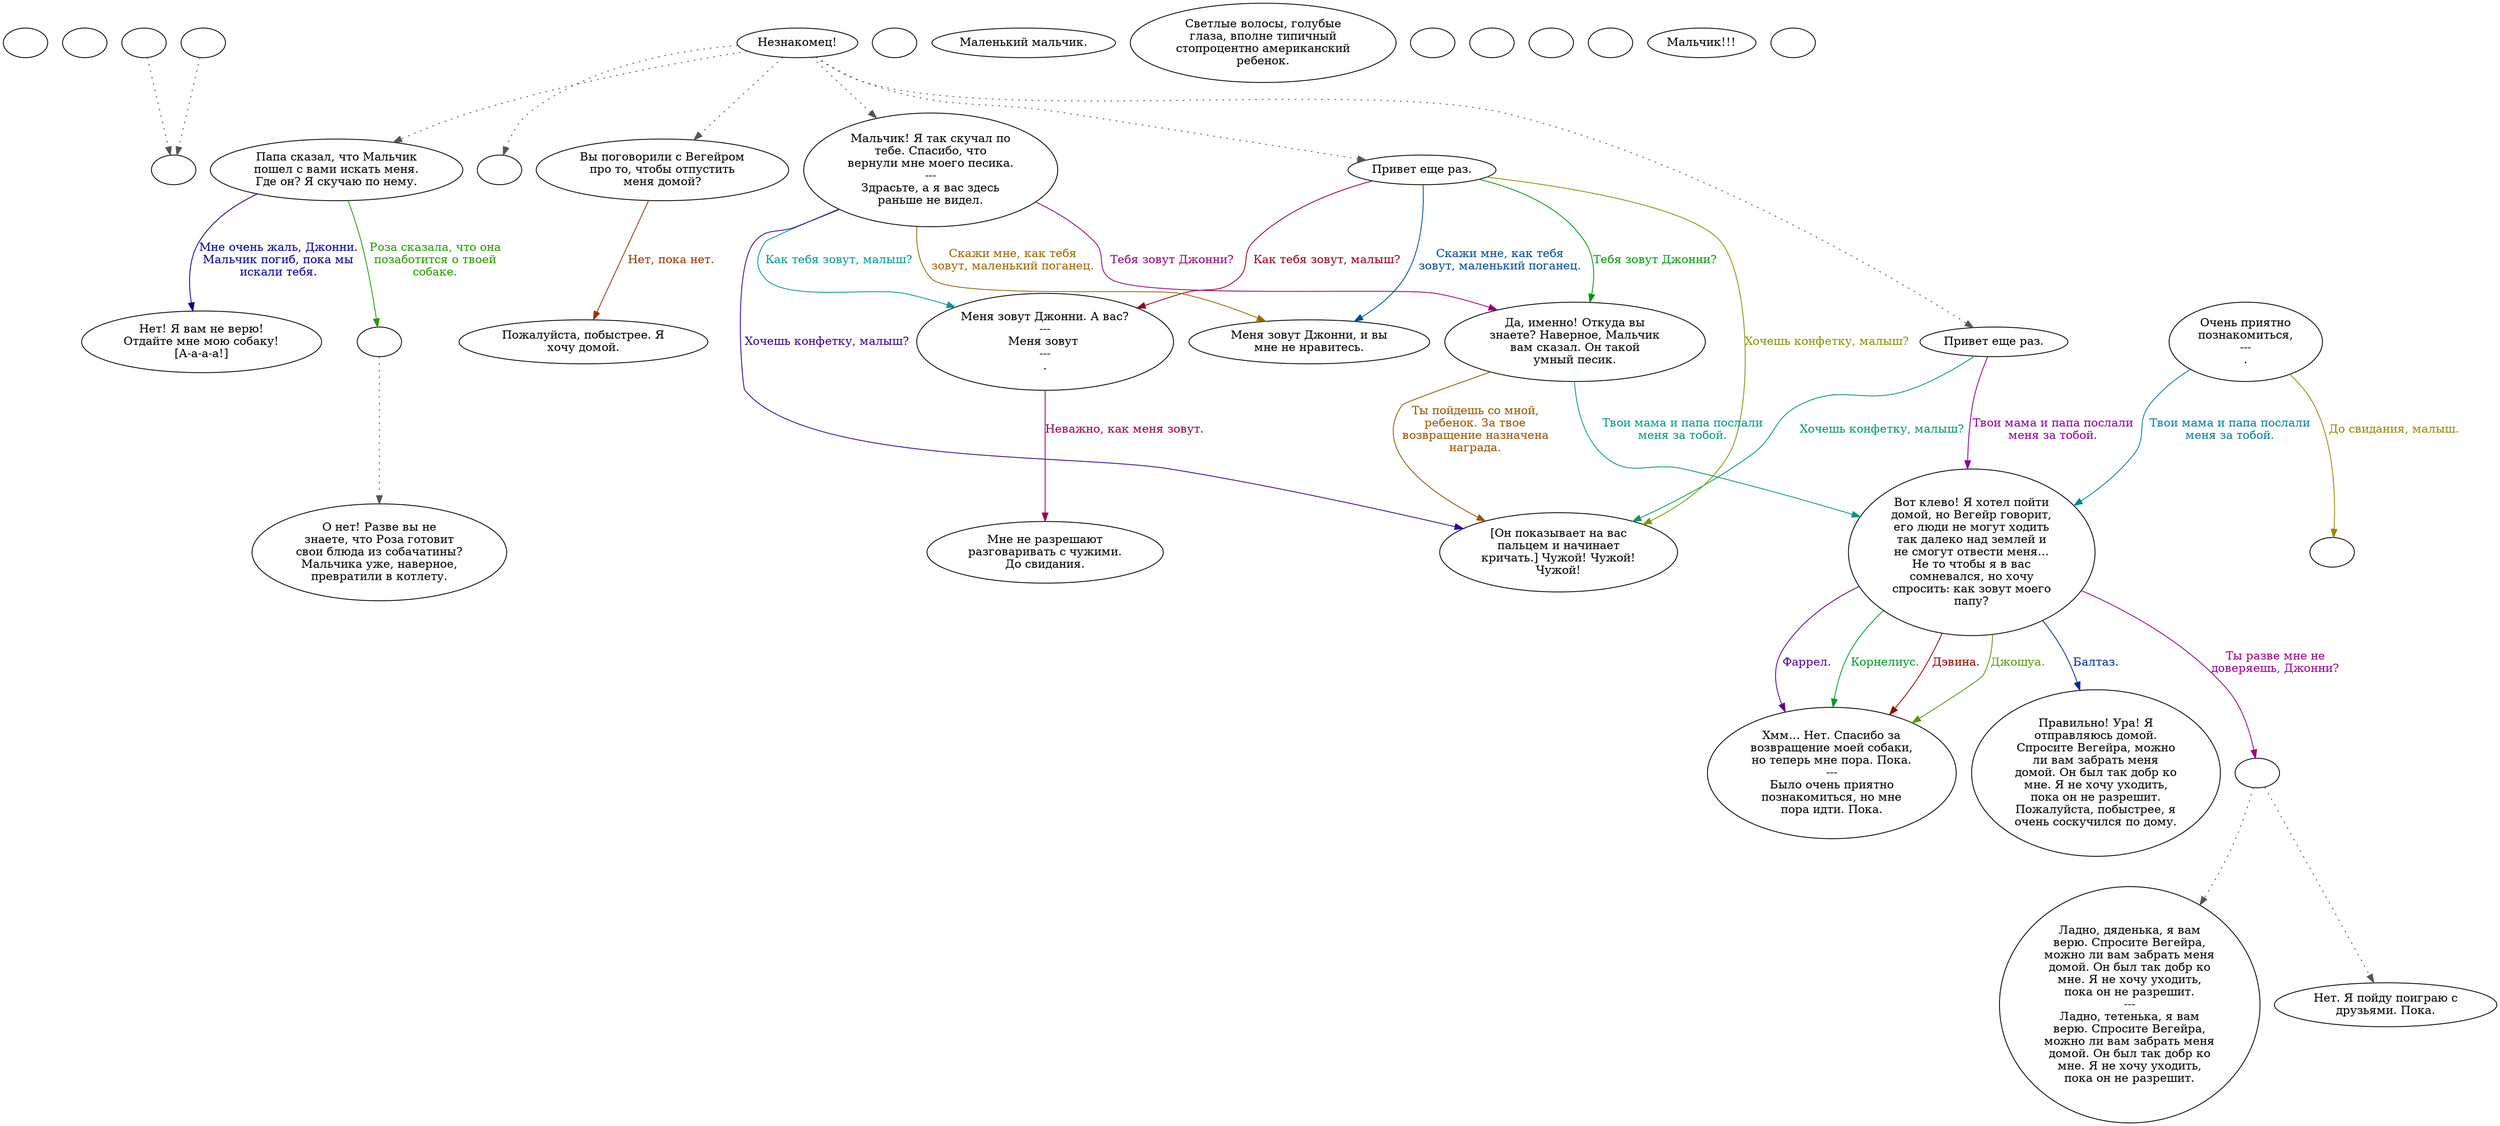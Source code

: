 digraph mcJonny {
  "start" [style=filled       fillcolor="#FFFFFF"       color="#000000"]
  "start" [label=""]
  "critter_p_proc" [style=filled       fillcolor="#FFFFFF"       color="#000000"]
  "critter_p_proc" [label=""]
  "pickup_p_proc" [style=filled       fillcolor="#FFFFFF"       color="#000000"]
  "pickup_p_proc" -> "Node998" [style=dotted color="#555555"]
  "pickup_p_proc" [label=""]
  "talk_p_proc" [style=filled       fillcolor="#FFFFFF"       color="#000000"]
  "talk_p_proc" -> "Node004" [style=dotted color="#555555"]
  "talk_p_proc" -> "Node025" [style=dotted color="#555555"]
  "talk_p_proc" -> "Node003" [style=dotted color="#555555"]
  "talk_p_proc" -> "Node002" [style=dotted color="#555555"]
  "talk_p_proc" -> "Node001" [style=dotted color="#555555"]
  "talk_p_proc" -> "Node000" [style=dotted color="#555555"]
  "talk_p_proc" [label="Незнакомец!"]
  "destroy_p_proc" [style=filled       fillcolor="#FFFFFF"       color="#000000"]
  "destroy_p_proc" [label=""]
  "look_at_p_proc" [style=filled       fillcolor="#FFFFFF"       color="#000000"]
  "look_at_p_proc" [label="Маленький мальчик."]
  "description_p_proc" [style=filled       fillcolor="#FFFFFF"       color="#000000"]
  "description_p_proc" [label="Светлые волосы, голубые\nглаза, вполне типичный\nстопроцентно американский\nребенок."]
  "use_skill_on_p_proc" [style=filled       fillcolor="#FFFFFF"       color="#000000"]
  "use_skill_on_p_proc" [label=""]
  "damage_p_proc" [style=filled       fillcolor="#FFFFFF"       color="#000000"]
  "damage_p_proc" -> "Node998" [style=dotted color="#555555"]
  "damage_p_proc" [label=""]
  "map_enter_p_proc" [style=filled       fillcolor="#FFFFFF"       color="#000000"]
  "map_enter_p_proc" [label=""]
  "map_update_p_proc" [style=filled       fillcolor="#FFFFFF"       color="#000000"]
  "map_update_p_proc" [label=""]
  "push_p_proc" [style=filled       fillcolor="#FFFFFF"       color="#000000"]
  "push_p_proc" [label=""]
  "Node000" [style=filled       fillcolor="#FFFFFF"       color="#000000"]
  "Node000" [label="Мальчик! Я так скучал по\nтебе. Спасибо, что\nвернули мне моего песика.\n---\nЗдрасьте, а я вас здесь\nраньше не видел."]
  "Node000" -> "Node020" [label="Тебя зовут Джонни?" color="#990072" fontcolor="#990072"]
  "Node000" -> "Node010" [label="Как тебя зовут, малыш?" color="#009993" fontcolor="#009993"]
  "Node000" -> "Node011" [label="Скажи мне, как тебя\nзовут, маленький поганец." color="#996700" fontcolor="#996700"]
  "Node000" -> "Node012" [label="Хочешь конфетку, малыш?" color="#3A0099" fontcolor="#3A0099"]
  "Node001" [style=filled       fillcolor="#FFFFFF"       color="#000000"]
  "Node001" [label="Привет еще раз."]
  "Node001" -> "Node020" [label="Тебя зовут Джонни?" color="#00990D" fontcolor="#00990D"]
  "Node001" -> "Node010" [label="Как тебя зовут, малыш?" color="#99001F" fontcolor="#99001F"]
  "Node001" -> "Node011" [label="Скажи мне, как тебя\nзовут, маленький поганец." color="#004C99" fontcolor="#004C99"]
  "Node001" -> "Node012" [label="Хочешь конфетку, малыш?" color="#799900" fontcolor="#799900"]
  "Node002" [style=filled       fillcolor="#FFFFFF"       color="#000000"]
  "Node002" [label="Привет еще раз."]
  "Node002" -> "Node014" [label="Твои мама и папа послали\nменя за тобой." color="#8D0099" fontcolor="#8D0099"]
  "Node002" -> "Node012" [label="Хочешь конфетку, малыш?" color="#009960" fontcolor="#009960"]
  "Node003" [style=filled       fillcolor="#FFFFFF"       color="#000000"]
  "Node003" [label="Вы поговорили с Вегейром\nпро то, чтобы отпустить\nменя домой?"]
  "Node003" -> "Node022" [label="Нет, пока нет." color="#993400" fontcolor="#993400"]
  "Node004" [style=filled       fillcolor="#FFFFFF"       color="#000000"]
  "Node004" [label="Папа сказал, что Мальчик\nпошел с вами искать меня.\nГде он? Я скучаю по нему."]
  "Node004" -> "Node023" [label="Мне очень жаль, Джонни.\nМальчик погиб, пока мы\nискали тебя." color="#070099" fontcolor="#070099"]
  "Node004" -> "Node996" [label="Роза сказала, что она\nпозаботится о твоей\nсобаке." color="#269900" fontcolor="#269900"]
  "Node010" [style=filled       fillcolor="#FFFFFF"       color="#000000"]
  "Node010" [label="Меня зовут Джонни. А вас?\n---\nМеня зовут \n---\n."]
  "Node010" -> "Node019" [label="Неважно, как меня зовут." color="#990052" fontcolor="#990052"]
  "Node011" [style=filled       fillcolor="#FFFFFF"       color="#000000"]
  "Node011" [label="Меня зовут Джонни, и вы\nмне не нравитесь."]
  "Node012" [style=filled       fillcolor="#FFFFFF"       color="#000000"]
  "Node012" [label="[Он показывает на вас\nпальцем и начинает\nкричать.] Чужой! Чужой!\nЧужой!"]
  "Node013" [style=filled       fillcolor="#FFFFFF"       color="#000000"]
  "Node013" [label="Очень приятно\nпознакомиться,\n---\n."]
  "Node013" -> "Node014" [label="Твои мама и папа послали\nменя за тобой." color="#007F99" fontcolor="#007F99"]
  "Node013" -> "Node999" [label="До свидания, малыш." color="#998600" fontcolor="#998600"]
  "Node014" [style=filled       fillcolor="#FFFFFF"       color="#000000"]
  "Node014" [label="Вот клево! Я хотел пойти\nдомой, но Вегейр говорит,\nего люди не могут ходить\nтак далеко над землей и\nне смогут отвести меня...\nНе то чтобы я в вас\nсомневался, но хочу\nспросить: как зовут моего\nпапу?"]
  "Node014" -> "Node015" [label="Фаррел." color="#5A0099" fontcolor="#5A0099"]
  "Node014" -> "Node015" [label="Корнелиус." color="#00992D" fontcolor="#00992D"]
  "Node014" -> "Node015" [label="Дэвина." color="#990000" fontcolor="#990000"]
  "Node014" -> "Node016" [label="Балтаз." color="#002C99" fontcolor="#002C99"]
  "Node014" -> "Node015" [label="Джошуа." color="#599900" fontcolor="#599900"]
  "Node014" -> "Node995" [label="Ты разве мне не\nдоверяешь, Джонни?" color="#990086" fontcolor="#990086"]
  "Node015" [style=filled       fillcolor="#FFFFFF"       color="#000000"]
  "Node015" [label="Хмм... Нет. Спасибо за\nвозвращение моей собаки,\nно теперь мне пора. Пока.\n---\nБыло очень приятно\nпознакомиться, но мне\nпора идти. Пока."]
  "Node016" [style=filled       fillcolor="#FFFFFF"       color="#000000"]
  "Node016" [label="Правильно! Ура! Я\nотправляюсь домой.\nСпросите Вегейра, можно\nли вам забрать меня\nдомой. Он был так добр ко\nмне. Я не хочу уходить,\nпока он не разрешит.\nПожалуйста, побыстрее, я\nочень соскучился по дому."]
  "Node017" [style=filled       fillcolor="#FFFFFF"       color="#000000"]
  "Node017" [label="Ладно, дяденька, я вам\nверю. Спросите Вегейра,\nможно ли вам забрать меня\nдомой. Он был так добр ко\nмне. Я не хочу уходить,\nпока он не разрешит.\n---\nЛадно, тетенька, я вам\nверю. Спросите Вегейра,\nможно ли вам забрать меня\nдомой. Он был так добр ко\nмне. Я не хочу уходить,\nпока он не разрешит."]
  "Node018" [style=filled       fillcolor="#FFFFFF"       color="#000000"]
  "Node018" [label="Нет. Я пойду поиграю с\nдрузьями. Пока."]
  "Node019" [style=filled       fillcolor="#FFFFFF"       color="#000000"]
  "Node019" [label="Мне не разрешают\nразговаривать с чужими.\nДо свидания."]
  "Node020" [style=filled       fillcolor="#FFFFFF"       color="#000000"]
  "Node020" [label="Да, именно! Откуда вы\nзнаете? Наверное, Мальчик\nвам сказал. Он такой\nумный песик."]
  "Node020" -> "Node014" [label="Твои мама и папа послали\nменя за тобой." color="#009980" fontcolor="#009980"]
  "Node020" -> "Node012" [label="Ты пойдешь со мной,\nребенок. За твое\nвозвращение назначена\nнаграда." color="#995300" fontcolor="#995300"]
  "Node022" [style=filled       fillcolor="#FFFFFF"       color="#000000"]
  "Node022" [label="Пожалуйста, побыстрее. Я\nхочу домой."]
  "Node023" [style=filled       fillcolor="#FFFFFF"       color="#000000"]
  "Node023" [label="Нет! Я вам не верю!\nОтдайте мне мою собаку!\n[А-а-а-а!]"]
  "Node024" [style=filled       fillcolor="#FFFFFF"       color="#000000"]
  "Node024" [label="О нет! Разве вы не\nзнаете, что Роза готовит\nсвои блюда из собачатины?\nМальчика уже, наверное,\nпревратили в котлету."]
  "Node025" [style=filled       fillcolor="#FFFFFF"       color="#000000"]
  "Node025" [label=""]
  "Node999" [style=filled       fillcolor="#FFFFFF"       color="#000000"]
  "Node999" [label=""]
  "Node998" [style=filled       fillcolor="#FFFFFF"       color="#000000"]
  "Node998" [label=""]
  "Node996" [style=filled       fillcolor="#FFFFFF"       color="#000000"]
  "Node996" -> "Node024" [style=dotted color="#555555"]
  "Node996" [label=""]
  "Node995" [style=filled       fillcolor="#FFFFFF"       color="#000000"]
  "Node995" -> "Node017" [style=dotted color="#555555"]
  "Node995" -> "Node018" [style=dotted color="#555555"]
  "Node995" [label=""]
  "timed_event_p_proc" [style=filled       fillcolor="#FFFFFF"       color="#000000"]
  "timed_event_p_proc" [label="Мальчик!!!"]
  "map_exit_p_proc" [style=filled       fillcolor="#FFFFFF"       color="#000000"]
  "map_exit_p_proc" [label=""]
}